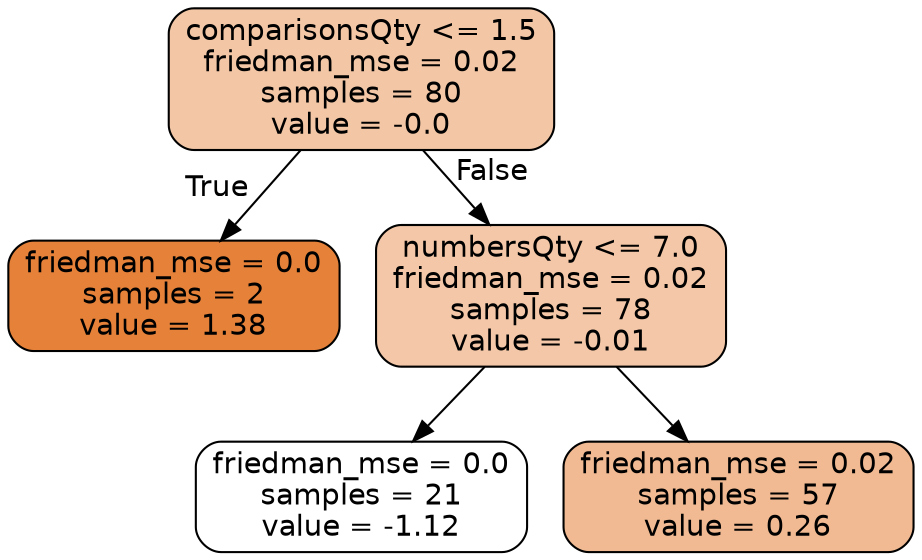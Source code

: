 digraph Tree {
node [shape=box, style="filled, rounded", color="black", fontname="helvetica"] ;
edge [fontname="helvetica"] ;
0 [label="comparisonsQty <= 1.5\nfriedman_mse = 0.02\nsamples = 80\nvalue = -0.0", fillcolor="#f3c7a6"] ;
1 [label="friedman_mse = 0.0\nsamples = 2\nvalue = 1.38", fillcolor="#e58139"] ;
0 -> 1 [labeldistance=2.5, labelangle=45, headlabel="True"] ;
2 [label="numbersQty <= 7.0\nfriedman_mse = 0.02\nsamples = 78\nvalue = -0.01", fillcolor="#f3c7a7"] ;
0 -> 2 [labeldistance=2.5, labelangle=-45, headlabel="False"] ;
3 [label="friedman_mse = 0.0\nsamples = 21\nvalue = -1.12", fillcolor="#ffffff"] ;
2 -> 3 ;
4 [label="friedman_mse = 0.02\nsamples = 57\nvalue = 0.26", fillcolor="#f1ba92"] ;
2 -> 4 ;
}